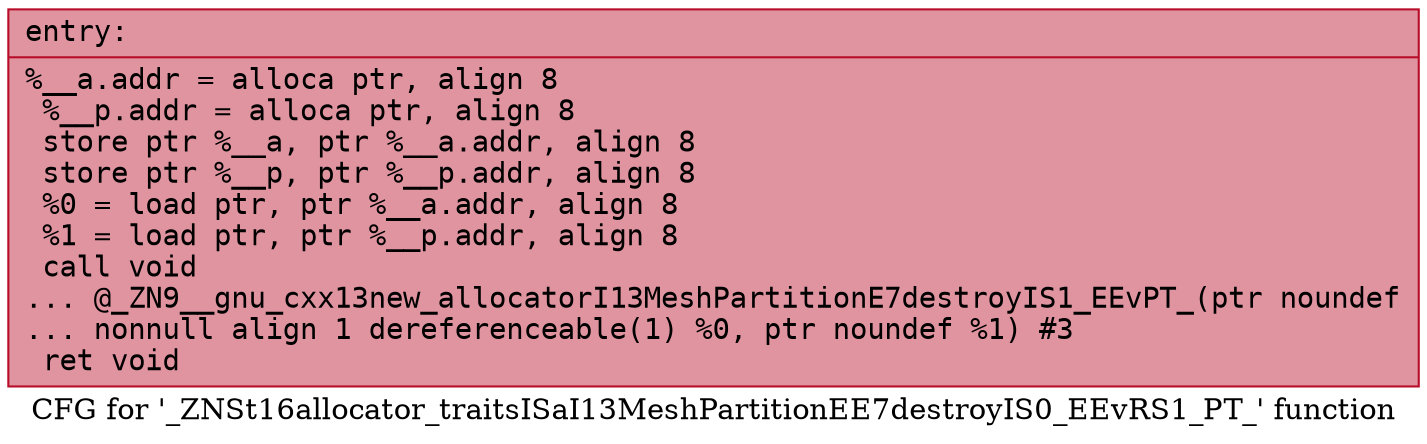 digraph "CFG for '_ZNSt16allocator_traitsISaI13MeshPartitionEE7destroyIS0_EEvRS1_PT_' function" {
	label="CFG for '_ZNSt16allocator_traitsISaI13MeshPartitionEE7destroyIS0_EEvRS1_PT_' function";

	Node0x55dab48469a0 [shape=record,color="#b70d28ff", style=filled, fillcolor="#b70d2870" fontname="Courier",label="{entry:\l|  %__a.addr = alloca ptr, align 8\l  %__p.addr = alloca ptr, align 8\l  store ptr %__a, ptr %__a.addr, align 8\l  store ptr %__p, ptr %__p.addr, align 8\l  %0 = load ptr, ptr %__a.addr, align 8\l  %1 = load ptr, ptr %__p.addr, align 8\l  call void\l... @_ZN9__gnu_cxx13new_allocatorI13MeshPartitionE7destroyIS1_EEvPT_(ptr noundef\l... nonnull align 1 dereferenceable(1) %0, ptr noundef %1) #3\l  ret void\l}"];
}

